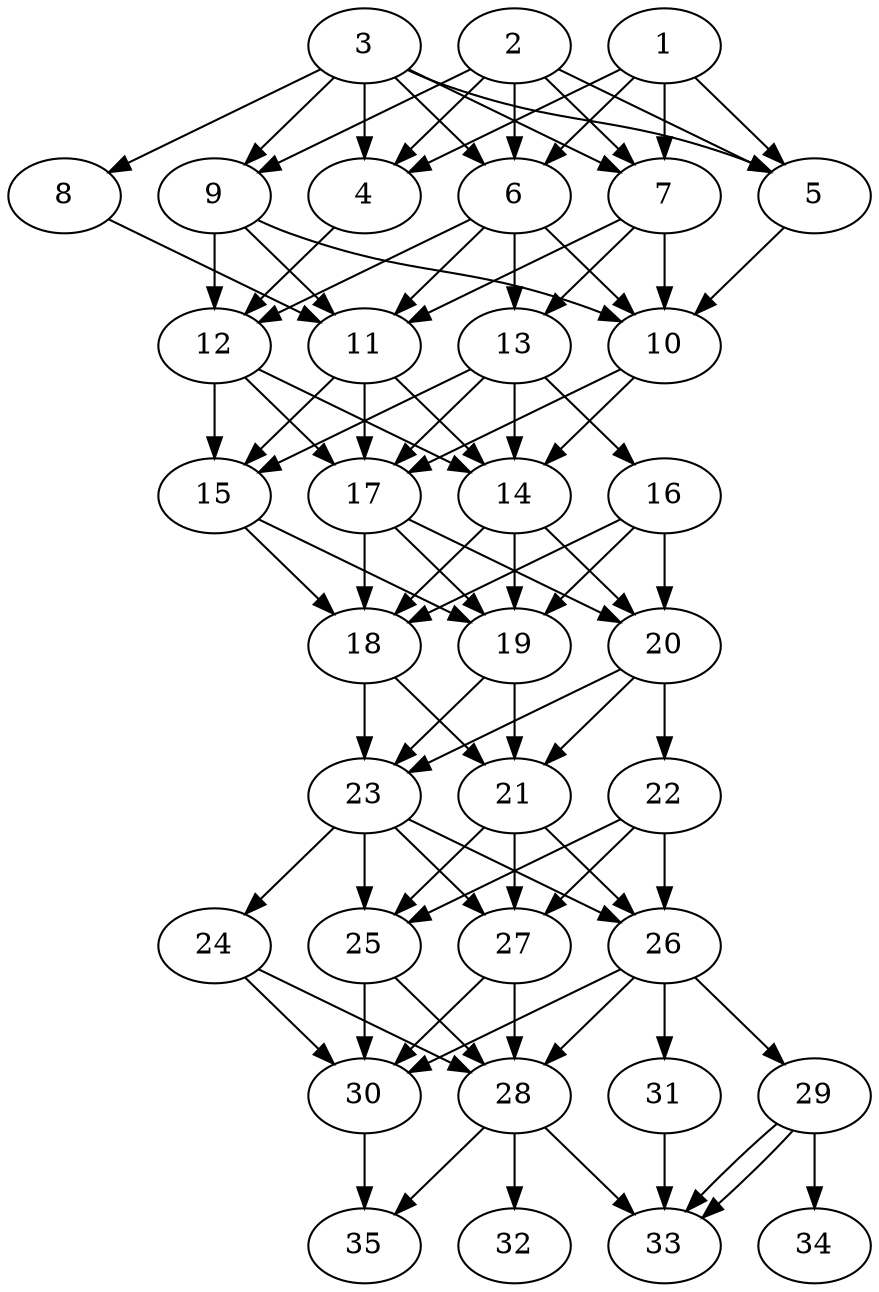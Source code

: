 // DAG automatically generated by daggen at Thu Oct  3 14:05:37 2019
// ./daggen --dot -n 35 --ccr 0.3 --fat 0.5 --regular 0.5 --density 0.9 --mindata 5242880 --maxdata 52428800 
digraph G {
  1 [size="129416533", alpha="0.13", expect_size="38824960"] 
  1 -> 4 [size ="38824960"]
  1 -> 5 [size ="38824960"]
  1 -> 6 [size ="38824960"]
  1 -> 7 [size ="38824960"]
  2 [size="58501120", alpha="0.18", expect_size="17550336"] 
  2 -> 4 [size ="17550336"]
  2 -> 5 [size ="17550336"]
  2 -> 6 [size ="17550336"]
  2 -> 7 [size ="17550336"]
  2 -> 9 [size ="17550336"]
  3 [size="94655147", alpha="0.11", expect_size="28396544"] 
  3 -> 4 [size ="28396544"]
  3 -> 5 [size ="28396544"]
  3 -> 6 [size ="28396544"]
  3 -> 7 [size ="28396544"]
  3 -> 8 [size ="28396544"]
  3 -> 9 [size ="28396544"]
  4 [size="165389653", alpha="0.07", expect_size="49616896"] 
  4 -> 12 [size ="49616896"]
  5 [size="169823573", alpha="0.00", expect_size="50947072"] 
  5 -> 10 [size ="50947072"]
  6 [size="169506133", alpha="0.16", expect_size="50851840"] 
  6 -> 10 [size ="50851840"]
  6 -> 11 [size ="50851840"]
  6 -> 12 [size ="50851840"]
  6 -> 13 [size ="50851840"]
  7 [size="51715413", alpha="0.08", expect_size="15514624"] 
  7 -> 10 [size ="15514624"]
  7 -> 11 [size ="15514624"]
  7 -> 13 [size ="15514624"]
  8 [size="89292800", alpha="0.03", expect_size="26787840"] 
  8 -> 11 [size ="26787840"]
  9 [size="148394667", alpha="0.05", expect_size="44518400"] 
  9 -> 10 [size ="44518400"]
  9 -> 11 [size ="44518400"]
  9 -> 12 [size ="44518400"]
  10 [size="166345387", alpha="0.14", expect_size="49903616"] 
  10 -> 14 [size ="49903616"]
  10 -> 17 [size ="49903616"]
  11 [size="132150613", alpha="0.16", expect_size="39645184"] 
  11 -> 14 [size ="39645184"]
  11 -> 15 [size ="39645184"]
  11 -> 17 [size ="39645184"]
  12 [size="78004907", alpha="0.17", expect_size="23401472"] 
  12 -> 14 [size ="23401472"]
  12 -> 15 [size ="23401472"]
  12 -> 17 [size ="23401472"]
  13 [size="61996373", alpha="0.13", expect_size="18598912"] 
  13 -> 14 [size ="18598912"]
  13 -> 15 [size ="18598912"]
  13 -> 16 [size ="18598912"]
  13 -> 17 [size ="18598912"]
  14 [size="147343360", alpha="0.18", expect_size="44203008"] 
  14 -> 18 [size ="44203008"]
  14 -> 19 [size ="44203008"]
  14 -> 20 [size ="44203008"]
  15 [size="42506240", alpha="0.06", expect_size="12751872"] 
  15 -> 18 [size ="12751872"]
  15 -> 19 [size ="12751872"]
  16 [size="44001280", alpha="0.09", expect_size="13200384"] 
  16 -> 18 [size ="13200384"]
  16 -> 19 [size ="13200384"]
  16 -> 20 [size ="13200384"]
  17 [size="173636267", alpha="0.19", expect_size="52090880"] 
  17 -> 18 [size ="52090880"]
  17 -> 19 [size ="52090880"]
  17 -> 20 [size ="52090880"]
  18 [size="77469013", alpha="0.13", expect_size="23240704"] 
  18 -> 21 [size ="23240704"]
  18 -> 23 [size ="23240704"]
  19 [size="99269973", alpha="0.16", expect_size="29780992"] 
  19 -> 21 [size ="29780992"]
  19 -> 23 [size ="29780992"]
  20 [size="137697280", alpha="0.05", expect_size="41309184"] 
  20 -> 21 [size ="41309184"]
  20 -> 22 [size ="41309184"]
  20 -> 23 [size ="41309184"]
  21 [size="90265600", alpha="0.08", expect_size="27079680"] 
  21 -> 25 [size ="27079680"]
  21 -> 26 [size ="27079680"]
  21 -> 27 [size ="27079680"]
  22 [size="61866667", alpha="0.16", expect_size="18560000"] 
  22 -> 25 [size ="18560000"]
  22 -> 26 [size ="18560000"]
  22 -> 27 [size ="18560000"]
  23 [size="38898347", alpha="0.14", expect_size="11669504"] 
  23 -> 24 [size ="11669504"]
  23 -> 25 [size ="11669504"]
  23 -> 26 [size ="11669504"]
  23 -> 27 [size ="11669504"]
  24 [size="138792960", alpha="0.11", expect_size="41637888"] 
  24 -> 28 [size ="41637888"]
  24 -> 30 [size ="41637888"]
  25 [size="119255040", alpha="0.08", expect_size="35776512"] 
  25 -> 28 [size ="35776512"]
  25 -> 30 [size ="35776512"]
  26 [size="164887893", alpha="0.03", expect_size="49466368"] 
  26 -> 28 [size ="49466368"]
  26 -> 29 [size ="49466368"]
  26 -> 30 [size ="49466368"]
  26 -> 31 [size ="49466368"]
  27 [size="76414293", alpha="0.03", expect_size="22924288"] 
  27 -> 28 [size ="22924288"]
  27 -> 30 [size ="22924288"]
  28 [size="66392747", alpha="0.12", expect_size="19917824"] 
  28 -> 32 [size ="19917824"]
  28 -> 33 [size ="19917824"]
  28 -> 35 [size ="19917824"]
  29 [size="172025173", alpha="0.18", expect_size="51607552"] 
  29 -> 33 [size ="51607552"]
  29 -> 33 [size ="51607552"]
  29 -> 34 [size ="51607552"]
  30 [size="141738667", alpha="0.03", expect_size="42521600"] 
  30 -> 35 [size ="42521600"]
  31 [size="23681707", alpha="0.02", expect_size="7104512"] 
  31 -> 33 [size ="7104512"]
  32 [size="87084373", alpha="0.09", expect_size="26125312"] 
  33 [size="58398720", alpha="0.02", expect_size="17519616"] 
  34 [size="172086613", alpha="0.11", expect_size="51625984"] 
  35 [size="104212480", alpha="0.03", expect_size="31263744"] 
}

